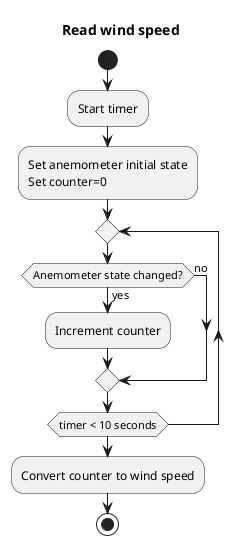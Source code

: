 @startuml

title Read wind speed

start

:Start timer;
:Set anemometer initial state\nSet counter=0;
repeat
    if(Anemometer state changed?) then (yes)
        :Increment counter;
    else(no)
    endif
repeat while(timer < 10 seconds)
:Convert counter to wind speed;

stop

@enduml
